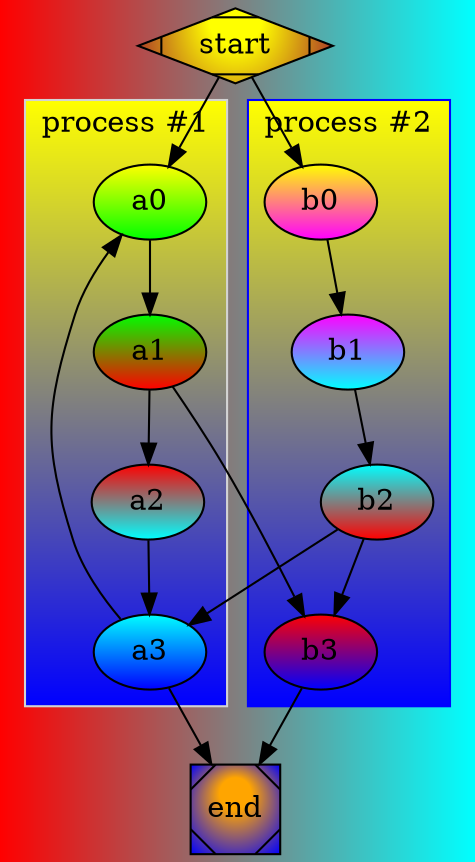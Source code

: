 digraph G {bgcolor="red:cyan" gradientangle=0

	subgraph cluster_0 {
		style=filled;
		color=lightgrey;
		fillcolor="blue:yellow";
		gradientangle=90;
		node [fillcolor="yellow:green" style=filled gradientangle=270] a0;
		node [fillcolor="green:red"] a1;
		node [fillcolor="red:cyan"] a2;
		node [fillcolor="cyan:blue"] a3;

		a0 -> a1 -> a2 -> a3;
		label = "process #1";
	}

	subgraph cluster_1 {
		node [fillcolor="yellow:magenta" 
			style=filled gradientangle=270] b0;
		node [fillcolor="magenta:cyan"] b1;
		node [fillcolor="cyan:red"] b2;
		node [fillcolor="red:blue"] b3;

		b0 -> b1 -> b2 -> b3;
		label = "process #2";
		color=blue
		fillcolor="blue:yellow";
		style=filled;
		gradientangle=90;
	}
	start -> a0;
	start -> b0;
	a1 -> b3;
	b2 -> a3;
	a3 -> a0;
	a3 -> end;
	b3 -> end;

	start [shape=Mdiamond ,
		fillcolor="yellow:brown",
		gradientangle=90,
		style=radial];
	end [shape=Msquare,
		fillcolor="orange:blue",
		style=radial,
		gradientangle=90];
}